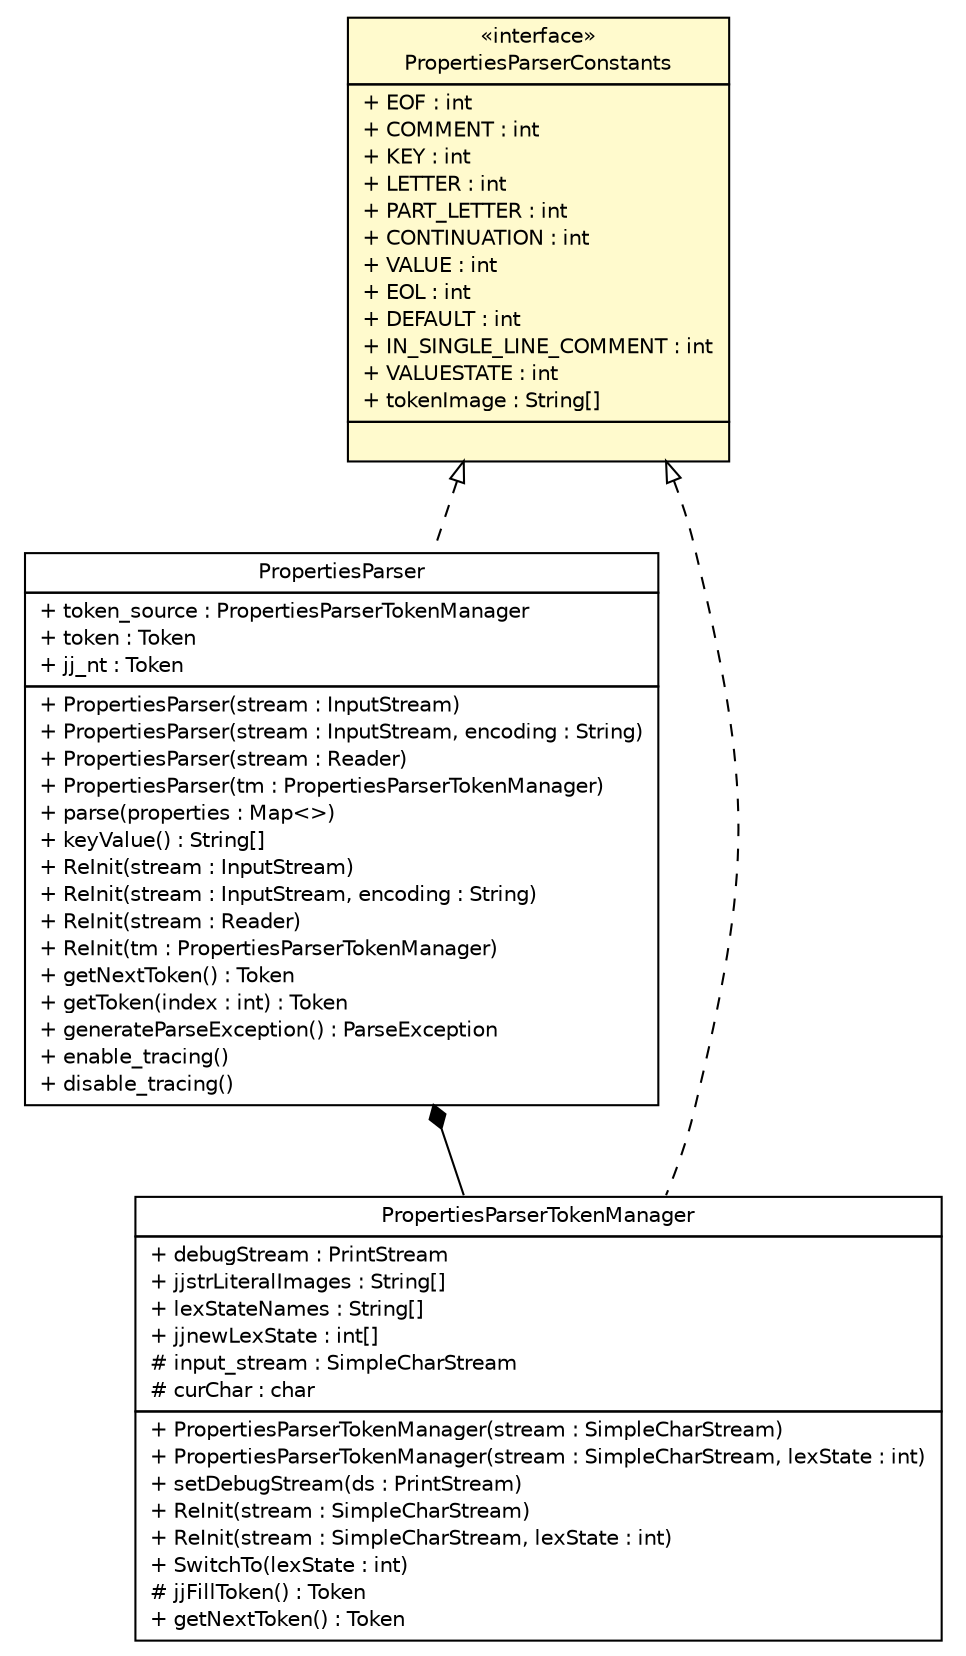 #!/usr/local/bin/dot
#
# Class diagram 
# Generated by UMLGraph version R5_6 (http://www.umlgraph.org/)
#

digraph G {
	edge [fontname="Helvetica",fontsize=10,labelfontname="Helvetica",labelfontsize=10];
	node [fontname="Helvetica",fontsize=10,shape=plaintext];
	nodesep=0.25;
	ranksep=0.5;
	// com.vectorprint.configuration.parser.PropertiesParser
	c5924 [label=<<table title="com.vectorprint.configuration.parser.PropertiesParser" border="0" cellborder="1" cellspacing="0" cellpadding="2" port="p" href="./PropertiesParser.html">
		<tr><td><table border="0" cellspacing="0" cellpadding="1">
<tr><td align="center" balign="center"> PropertiesParser </td></tr>
		</table></td></tr>
		<tr><td><table border="0" cellspacing="0" cellpadding="1">
<tr><td align="left" balign="left"> + token_source : PropertiesParserTokenManager </td></tr>
<tr><td align="left" balign="left"> + token : Token </td></tr>
<tr><td align="left" balign="left"> + jj_nt : Token </td></tr>
		</table></td></tr>
		<tr><td><table border="0" cellspacing="0" cellpadding="1">
<tr><td align="left" balign="left"> + PropertiesParser(stream : InputStream) </td></tr>
<tr><td align="left" balign="left"> + PropertiesParser(stream : InputStream, encoding : String) </td></tr>
<tr><td align="left" balign="left"> + PropertiesParser(stream : Reader) </td></tr>
<tr><td align="left" balign="left"> + PropertiesParser(tm : PropertiesParserTokenManager) </td></tr>
<tr><td align="left" balign="left"> + parse(properties : Map&lt;&gt;) </td></tr>
<tr><td align="left" balign="left"> + keyValue() : String[] </td></tr>
<tr><td align="left" balign="left"> + ReInit(stream : InputStream) </td></tr>
<tr><td align="left" balign="left"> + ReInit(stream : InputStream, encoding : String) </td></tr>
<tr><td align="left" balign="left"> + ReInit(stream : Reader) </td></tr>
<tr><td align="left" balign="left"> + ReInit(tm : PropertiesParserTokenManager) </td></tr>
<tr><td align="left" balign="left"> + getNextToken() : Token </td></tr>
<tr><td align="left" balign="left"> + getToken(index : int) : Token </td></tr>
<tr><td align="left" balign="left"> + generateParseException() : ParseException </td></tr>
<tr><td align="left" balign="left"> + enable_tracing() </td></tr>
<tr><td align="left" balign="left"> + disable_tracing() </td></tr>
		</table></td></tr>
		</table>>, URL="./PropertiesParser.html", fontname="Helvetica", fontcolor="black", fontsize=10.0];
	// com.vectorprint.configuration.parser.PropertiesParserTokenManager
	c5925 [label=<<table title="com.vectorprint.configuration.parser.PropertiesParserTokenManager" border="0" cellborder="1" cellspacing="0" cellpadding="2" port="p" href="./PropertiesParserTokenManager.html">
		<tr><td><table border="0" cellspacing="0" cellpadding="1">
<tr><td align="center" balign="center"> PropertiesParserTokenManager </td></tr>
		</table></td></tr>
		<tr><td><table border="0" cellspacing="0" cellpadding="1">
<tr><td align="left" balign="left"> + debugStream : PrintStream </td></tr>
<tr><td align="left" balign="left"> + jjstrLiteralImages : String[] </td></tr>
<tr><td align="left" balign="left"> + lexStateNames : String[] </td></tr>
<tr><td align="left" balign="left"> + jjnewLexState : int[] </td></tr>
<tr><td align="left" balign="left"> # input_stream : SimpleCharStream </td></tr>
<tr><td align="left" balign="left"> # curChar : char </td></tr>
		</table></td></tr>
		<tr><td><table border="0" cellspacing="0" cellpadding="1">
<tr><td align="left" balign="left"> + PropertiesParserTokenManager(stream : SimpleCharStream) </td></tr>
<tr><td align="left" balign="left"> + PropertiesParserTokenManager(stream : SimpleCharStream, lexState : int) </td></tr>
<tr><td align="left" balign="left"> + setDebugStream(ds : PrintStream) </td></tr>
<tr><td align="left" balign="left"> + ReInit(stream : SimpleCharStream) </td></tr>
<tr><td align="left" balign="left"> + ReInit(stream : SimpleCharStream, lexState : int) </td></tr>
<tr><td align="left" balign="left"> + SwitchTo(lexState : int) </td></tr>
<tr><td align="left" balign="left"> # jjFillToken() : Token </td></tr>
<tr><td align="left" balign="left"> + getNextToken() : Token </td></tr>
		</table></td></tr>
		</table>>, URL="./PropertiesParserTokenManager.html", fontname="Helvetica", fontcolor="black", fontsize=10.0];
	// com.vectorprint.configuration.parser.PropertiesParserConstants
	c5936 [label=<<table title="com.vectorprint.configuration.parser.PropertiesParserConstants" border="0" cellborder="1" cellspacing="0" cellpadding="2" port="p" bgcolor="lemonChiffon" href="./PropertiesParserConstants.html">
		<tr><td><table border="0" cellspacing="0" cellpadding="1">
<tr><td align="center" balign="center"> &#171;interface&#187; </td></tr>
<tr><td align="center" balign="center"> PropertiesParserConstants </td></tr>
		</table></td></tr>
		<tr><td><table border="0" cellspacing="0" cellpadding="1">
<tr><td align="left" balign="left"> + EOF : int </td></tr>
<tr><td align="left" balign="left"> + COMMENT : int </td></tr>
<tr><td align="left" balign="left"> + KEY : int </td></tr>
<tr><td align="left" balign="left"> + LETTER : int </td></tr>
<tr><td align="left" balign="left"> + PART_LETTER : int </td></tr>
<tr><td align="left" balign="left"> + CONTINUATION : int </td></tr>
<tr><td align="left" balign="left"> + VALUE : int </td></tr>
<tr><td align="left" balign="left"> + EOL : int </td></tr>
<tr><td align="left" balign="left"> + DEFAULT : int </td></tr>
<tr><td align="left" balign="left"> + IN_SINGLE_LINE_COMMENT : int </td></tr>
<tr><td align="left" balign="left"> + VALUESTATE : int </td></tr>
<tr><td align="left" balign="left"> + tokenImage : String[] </td></tr>
		</table></td></tr>
		<tr><td><table border="0" cellspacing="0" cellpadding="1">
<tr><td align="left" balign="left">  </td></tr>
		</table></td></tr>
		</table>>, URL="./PropertiesParserConstants.html", fontname="Helvetica", fontcolor="black", fontsize=10.0];
	//com.vectorprint.configuration.parser.PropertiesParser implements com.vectorprint.configuration.parser.PropertiesParserConstants
	c5936:p -> c5924:p [dir=back,arrowtail=empty,style=dashed];
	//com.vectorprint.configuration.parser.PropertiesParserTokenManager implements com.vectorprint.configuration.parser.PropertiesParserConstants
	c5936:p -> c5925:p [dir=back,arrowtail=empty,style=dashed];
	// com.vectorprint.configuration.parser.PropertiesParser COMPOSED com.vectorprint.configuration.parser.PropertiesParserTokenManager
	c5924:p -> c5925:p [taillabel="", label="", headlabel="", fontname="Helvetica", fontcolor="black", fontsize=10.0, color="black", arrowhead=none, arrowtail=diamond, dir=both];
}

